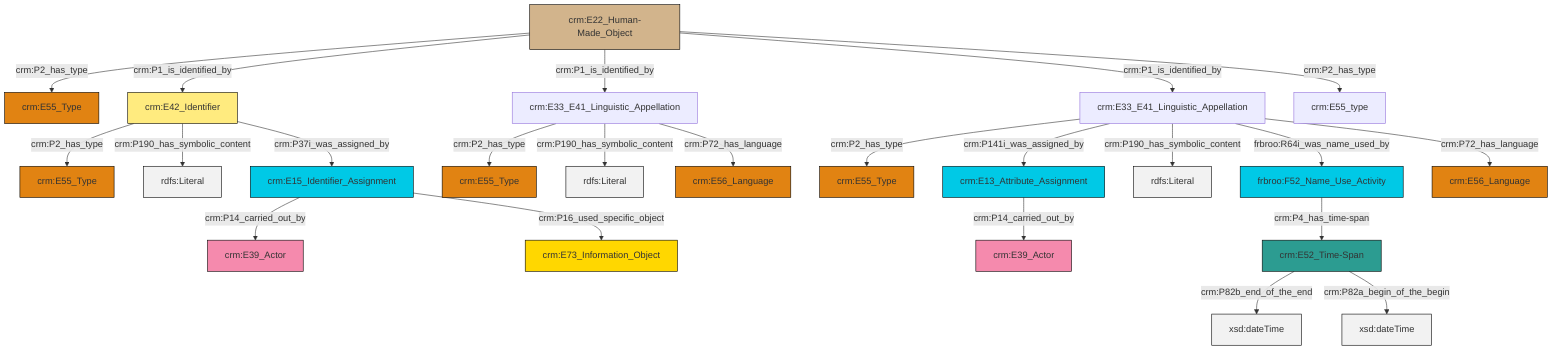 graph TD
classDef Literal fill:#f2f2f2,stroke:#000000;
classDef CRM_Entity fill:#FFFFFF,stroke:#000000;
classDef Temporal_Entity fill:#00C9E6, stroke:#000000;
classDef Type fill:#E18312, stroke:#000000;
classDef Time-Span fill:#2C9C91, stroke:#000000;
classDef Appellation fill:#FFEB7F, stroke:#000000;
classDef Place fill:#008836, stroke:#000000;
classDef Persistent_Item fill:#B266B2, stroke:#000000;
classDef Conceptual_Object fill:#FFD700, stroke:#000000;
classDef Physical_Thing fill:#D2B48C, stroke:#000000;
classDef Actor fill:#f58aad, stroke:#000000;
classDef PC_Classes fill:#4ce600, stroke:#000000;
classDef Multi fill:#cccccc,stroke:#000000;

0["crm:E22_Human-Made_Object"]:::Physical_Thing -->|crm:P2_has_type| 1["crm:E55_Type"]:::Type
7["crm:E33_E41_Linguistic_Appellation"]:::Default -->|crm:P2_has_type| 3["crm:E55_Type"]:::Type
8["crm:E33_E41_Linguistic_Appellation"]:::Default -->|crm:P2_has_type| 9["crm:E55_Type"]:::Type
14["crm:E52_Time-Span"]:::Time-Span -->|crm:P82b_end_of_the_end| 15[xsd:dateTime]:::Literal
19["crm:E42_Identifier"]:::Appellation -->|crm:P2_has_type| 12["crm:E55_Type"]:::Type
19["crm:E42_Identifier"]:::Appellation -->|crm:P190_has_symbolic_content| 20[rdfs:Literal]:::Literal
0["crm:E22_Human-Made_Object"]:::Physical_Thing -->|crm:P1_is_identified_by| 19["crm:E42_Identifier"]:::Appellation
24["crm:E13_Attribute_Assignment"]:::Temporal_Entity -->|crm:P14_carried_out_by| 5["crm:E39_Actor"]:::Actor
26["frbroo:F52_Name_Use_Activity"]:::Temporal_Entity -->|crm:P4_has_time-span| 14["crm:E52_Time-Span"]:::Time-Span
0["crm:E22_Human-Made_Object"]:::Physical_Thing -->|crm:P1_is_identified_by| 7["crm:E33_E41_Linguistic_Appellation"]:::Default
17["crm:E15_Identifier_Assignment"]:::Temporal_Entity -->|crm:P14_carried_out_by| 28["crm:E39_Actor"]:::Actor
8["crm:E33_E41_Linguistic_Appellation"]:::Default -->|crm:P141i_was_assigned_by| 24["crm:E13_Attribute_Assignment"]:::Temporal_Entity
19["crm:E42_Identifier"]:::Appellation -->|crm:P37i_was_assigned_by| 17["crm:E15_Identifier_Assignment"]:::Temporal_Entity
8["crm:E33_E41_Linguistic_Appellation"]:::Default -->|crm:P190_has_symbolic_content| 29[rdfs:Literal]:::Literal
14["crm:E52_Time-Span"]:::Time-Span -->|crm:P82a_begin_of_the_begin| 32[xsd:dateTime]:::Literal
0["crm:E22_Human-Made_Object"]:::Physical_Thing -->|crm:P1_is_identified_by| 8["crm:E33_E41_Linguistic_Appellation"]:::Default
8["crm:E33_E41_Linguistic_Appellation"]:::Default -->|frbroo:R64i_was_name_used_by| 26["frbroo:F52_Name_Use_Activity"]:::Temporal_Entity
17["crm:E15_Identifier_Assignment"]:::Temporal_Entity -->|crm:P16_used_specific_object| 21["crm:E73_Information_Object"]:::Conceptual_Object
0["crm:E22_Human-Made_Object"]:::Physical_Thing -->|crm:P2_has_type| 10["crm:E55_type"]:::Default
8["crm:E33_E41_Linguistic_Appellation"]:::Default -->|crm:P72_has_language| 36["crm:E56_Language"]:::Type
7["crm:E33_E41_Linguistic_Appellation"]:::Default -->|crm:P190_has_symbolic_content| 40[rdfs:Literal]:::Literal
7["crm:E33_E41_Linguistic_Appellation"]:::Default -->|crm:P72_has_language| 34["crm:E56_Language"]:::Type